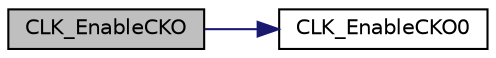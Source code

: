 digraph "CLK_EnableCKO"
{
 // LATEX_PDF_SIZE
  edge [fontname="Helvetica",fontsize="10",labelfontname="Helvetica",labelfontsize="10"];
  node [fontname="Helvetica",fontsize="10",shape=record];
  rankdir="LR";
  Node1 [label="CLK_EnableCKO",height=0.2,width=0.4,color="black", fillcolor="grey75", style="filled", fontcolor="black",tooltip="This function enable frequency divider module clock, enable frequency divider clock function and conf..."];
  Node1 -> Node2 [color="midnightblue",fontsize="10",style="solid",fontname="Helvetica"];
  Node2 [label="CLK_EnableCKO0",height=0.2,width=0.4,color="black", fillcolor="white", style="filled",URL="$d5/d72/group___n_a_n_o1_x2___c_l_k___e_x_p_o_r_t_e_d___f_u_n_c_t_i_o_n_s.html#gaa75dabb3a6fd5794303e162873a760c8",tooltip="This function enable frequency divider module clock, enable frequency divider clock function and conf..."];
}

